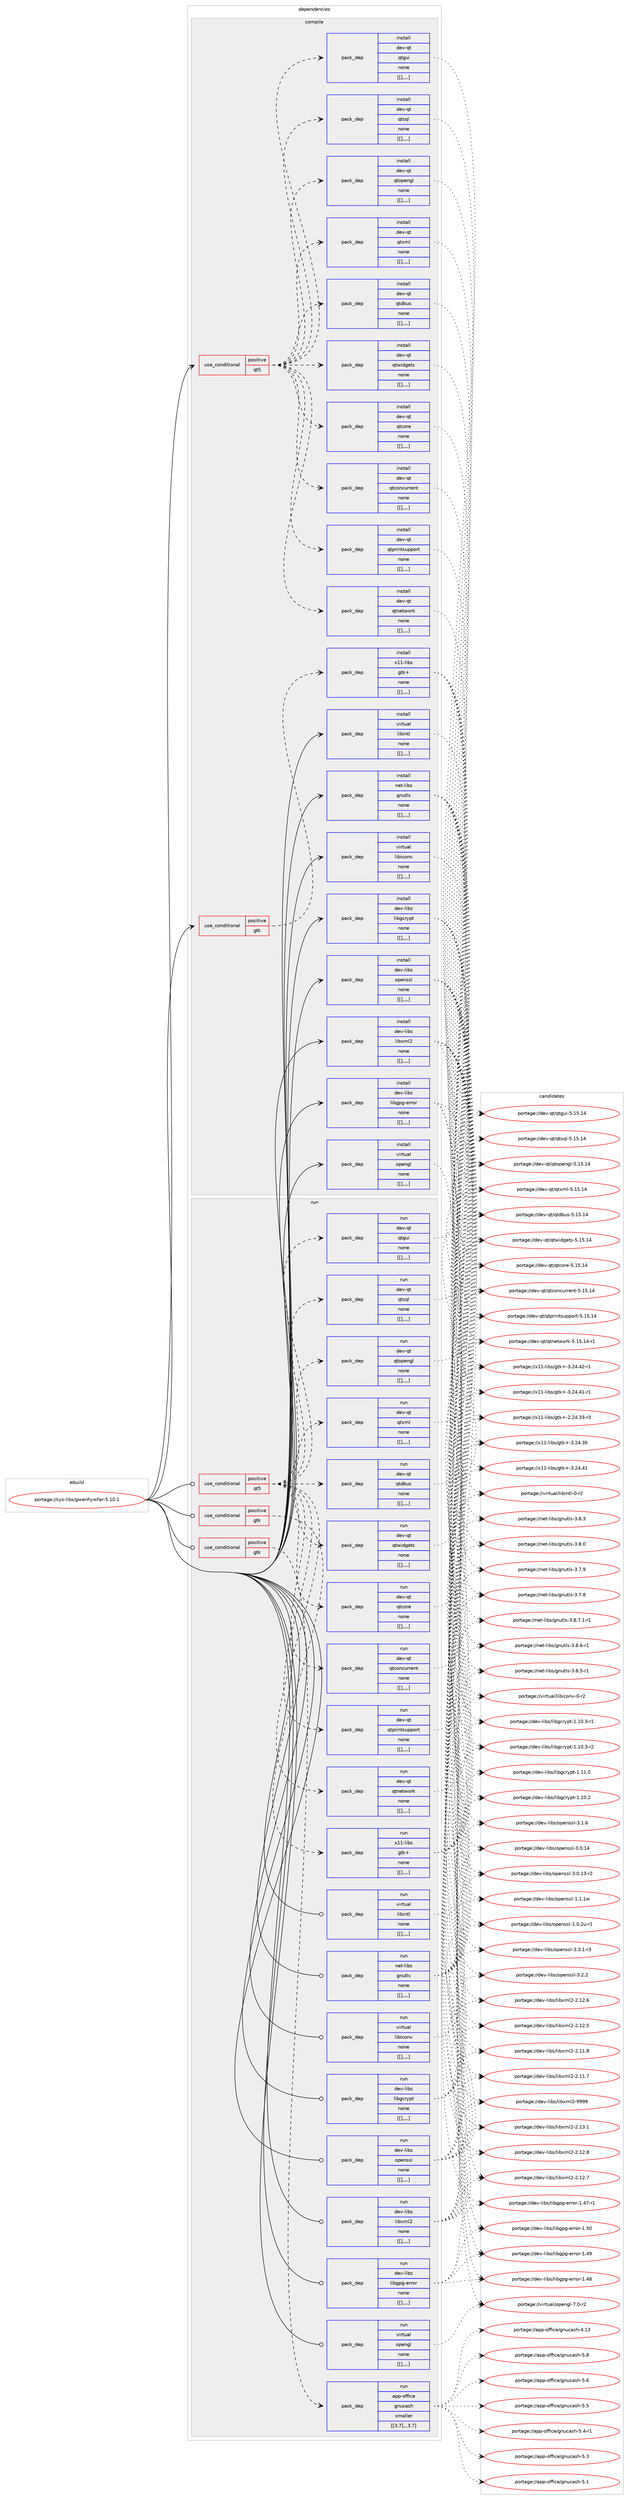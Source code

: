 digraph prolog {

# *************
# Graph options
# *************

newrank=true;
concentrate=true;
compound=true;
graph [rankdir=LR,fontname=Helvetica,fontsize=10,ranksep=1.5];#, ranksep=2.5, nodesep=0.2];
edge  [arrowhead=vee];
node  [fontname=Helvetica,fontsize=10];

# **********
# The ebuild
# **********

subgraph cluster_leftcol {
color=gray;
label=<<i>ebuild</i>>;
id [label="portage://sys-libs/gwenhywfar-5.10.1", color=red, width=4, href="../sys-libs/gwenhywfar-5.10.1.svg"];
}

# ****************
# The dependencies
# ****************

subgraph cluster_midcol {
color=gray;
label=<<i>dependencies</i>>;
subgraph cluster_compile {
fillcolor="#eeeeee";
style=filled;
label=<<i>compile</i>>;
subgraph cond121968 {
dependency458371 [label=<<TABLE BORDER="0" CELLBORDER="1" CELLSPACING="0" CELLPADDING="4"><TR><TD ROWSPAN="3" CELLPADDING="10">use_conditional</TD></TR><TR><TD>positive</TD></TR><TR><TD>gtk</TD></TR></TABLE>>, shape=none, color=red];
subgraph pack333278 {
dependency458372 [label=<<TABLE BORDER="0" CELLBORDER="1" CELLSPACING="0" CELLPADDING="4" WIDTH="220"><TR><TD ROWSPAN="6" CELLPADDING="30">pack_dep</TD></TR><TR><TD WIDTH="110">install</TD></TR><TR><TD>x11-libs</TD></TR><TR><TD>gtk+</TD></TR><TR><TD>none</TD></TR><TR><TD>[[],,,,]</TD></TR></TABLE>>, shape=none, color=blue];
}
dependency458371:e -> dependency458372:w [weight=20,style="dashed",arrowhead="vee"];
}
id:e -> dependency458371:w [weight=20,style="solid",arrowhead="vee"];
subgraph cond121969 {
dependency458373 [label=<<TABLE BORDER="0" CELLBORDER="1" CELLSPACING="0" CELLPADDING="4"><TR><TD ROWSPAN="3" CELLPADDING="10">use_conditional</TD></TR><TR><TD>positive</TD></TR><TR><TD>qt5</TD></TR></TABLE>>, shape=none, color=red];
subgraph pack333279 {
dependency458374 [label=<<TABLE BORDER="0" CELLBORDER="1" CELLSPACING="0" CELLPADDING="4" WIDTH="220"><TR><TD ROWSPAN="6" CELLPADDING="30">pack_dep</TD></TR><TR><TD WIDTH="110">install</TD></TR><TR><TD>dev-qt</TD></TR><TR><TD>qtconcurrent</TD></TR><TR><TD>none</TD></TR><TR><TD>[[],,,,]</TD></TR></TABLE>>, shape=none, color=blue];
}
dependency458373:e -> dependency458374:w [weight=20,style="dashed",arrowhead="vee"];
subgraph pack333280 {
dependency458375 [label=<<TABLE BORDER="0" CELLBORDER="1" CELLSPACING="0" CELLPADDING="4" WIDTH="220"><TR><TD ROWSPAN="6" CELLPADDING="30">pack_dep</TD></TR><TR><TD WIDTH="110">install</TD></TR><TR><TD>dev-qt</TD></TR><TR><TD>qtcore</TD></TR><TR><TD>none</TD></TR><TR><TD>[[],,,,]</TD></TR></TABLE>>, shape=none, color=blue];
}
dependency458373:e -> dependency458375:w [weight=20,style="dashed",arrowhead="vee"];
subgraph pack333281 {
dependency458376 [label=<<TABLE BORDER="0" CELLBORDER="1" CELLSPACING="0" CELLPADDING="4" WIDTH="220"><TR><TD ROWSPAN="6" CELLPADDING="30">pack_dep</TD></TR><TR><TD WIDTH="110">install</TD></TR><TR><TD>dev-qt</TD></TR><TR><TD>qtdbus</TD></TR><TR><TD>none</TD></TR><TR><TD>[[],,,,]</TD></TR></TABLE>>, shape=none, color=blue];
}
dependency458373:e -> dependency458376:w [weight=20,style="dashed",arrowhead="vee"];
subgraph pack333282 {
dependency458377 [label=<<TABLE BORDER="0" CELLBORDER="1" CELLSPACING="0" CELLPADDING="4" WIDTH="220"><TR><TD ROWSPAN="6" CELLPADDING="30">pack_dep</TD></TR><TR><TD WIDTH="110">install</TD></TR><TR><TD>dev-qt</TD></TR><TR><TD>qtgui</TD></TR><TR><TD>none</TD></TR><TR><TD>[[],,,,]</TD></TR></TABLE>>, shape=none, color=blue];
}
dependency458373:e -> dependency458377:w [weight=20,style="dashed",arrowhead="vee"];
subgraph pack333283 {
dependency458378 [label=<<TABLE BORDER="0" CELLBORDER="1" CELLSPACING="0" CELLPADDING="4" WIDTH="220"><TR><TD ROWSPAN="6" CELLPADDING="30">pack_dep</TD></TR><TR><TD WIDTH="110">install</TD></TR><TR><TD>dev-qt</TD></TR><TR><TD>qtnetwork</TD></TR><TR><TD>none</TD></TR><TR><TD>[[],,,,]</TD></TR></TABLE>>, shape=none, color=blue];
}
dependency458373:e -> dependency458378:w [weight=20,style="dashed",arrowhead="vee"];
subgraph pack333284 {
dependency458379 [label=<<TABLE BORDER="0" CELLBORDER="1" CELLSPACING="0" CELLPADDING="4" WIDTH="220"><TR><TD ROWSPAN="6" CELLPADDING="30">pack_dep</TD></TR><TR><TD WIDTH="110">install</TD></TR><TR><TD>dev-qt</TD></TR><TR><TD>qtopengl</TD></TR><TR><TD>none</TD></TR><TR><TD>[[],,,,]</TD></TR></TABLE>>, shape=none, color=blue];
}
dependency458373:e -> dependency458379:w [weight=20,style="dashed",arrowhead="vee"];
subgraph pack333285 {
dependency458380 [label=<<TABLE BORDER="0" CELLBORDER="1" CELLSPACING="0" CELLPADDING="4" WIDTH="220"><TR><TD ROWSPAN="6" CELLPADDING="30">pack_dep</TD></TR><TR><TD WIDTH="110">install</TD></TR><TR><TD>dev-qt</TD></TR><TR><TD>qtprintsupport</TD></TR><TR><TD>none</TD></TR><TR><TD>[[],,,,]</TD></TR></TABLE>>, shape=none, color=blue];
}
dependency458373:e -> dependency458380:w [weight=20,style="dashed",arrowhead="vee"];
subgraph pack333286 {
dependency458381 [label=<<TABLE BORDER="0" CELLBORDER="1" CELLSPACING="0" CELLPADDING="4" WIDTH="220"><TR><TD ROWSPAN="6" CELLPADDING="30">pack_dep</TD></TR><TR><TD WIDTH="110">install</TD></TR><TR><TD>dev-qt</TD></TR><TR><TD>qtsql</TD></TR><TR><TD>none</TD></TR><TR><TD>[[],,,,]</TD></TR></TABLE>>, shape=none, color=blue];
}
dependency458373:e -> dependency458381:w [weight=20,style="dashed",arrowhead="vee"];
subgraph pack333287 {
dependency458382 [label=<<TABLE BORDER="0" CELLBORDER="1" CELLSPACING="0" CELLPADDING="4" WIDTH="220"><TR><TD ROWSPAN="6" CELLPADDING="30">pack_dep</TD></TR><TR><TD WIDTH="110">install</TD></TR><TR><TD>dev-qt</TD></TR><TR><TD>qtwidgets</TD></TR><TR><TD>none</TD></TR><TR><TD>[[],,,,]</TD></TR></TABLE>>, shape=none, color=blue];
}
dependency458373:e -> dependency458382:w [weight=20,style="dashed",arrowhead="vee"];
subgraph pack333288 {
dependency458383 [label=<<TABLE BORDER="0" CELLBORDER="1" CELLSPACING="0" CELLPADDING="4" WIDTH="220"><TR><TD ROWSPAN="6" CELLPADDING="30">pack_dep</TD></TR><TR><TD WIDTH="110">install</TD></TR><TR><TD>dev-qt</TD></TR><TR><TD>qtxml</TD></TR><TR><TD>none</TD></TR><TR><TD>[[],,,,]</TD></TR></TABLE>>, shape=none, color=blue];
}
dependency458373:e -> dependency458383:w [weight=20,style="dashed",arrowhead="vee"];
}
id:e -> dependency458373:w [weight=20,style="solid",arrowhead="vee"];
subgraph pack333289 {
dependency458384 [label=<<TABLE BORDER="0" CELLBORDER="1" CELLSPACING="0" CELLPADDING="4" WIDTH="220"><TR><TD ROWSPAN="6" CELLPADDING="30">pack_dep</TD></TR><TR><TD WIDTH="110">install</TD></TR><TR><TD>dev-libs</TD></TR><TR><TD>libgcrypt</TD></TR><TR><TD>none</TD></TR><TR><TD>[[],,,,]</TD></TR></TABLE>>, shape=none, color=blue];
}
id:e -> dependency458384:w [weight=20,style="solid",arrowhead="vee"];
subgraph pack333290 {
dependency458385 [label=<<TABLE BORDER="0" CELLBORDER="1" CELLSPACING="0" CELLPADDING="4" WIDTH="220"><TR><TD ROWSPAN="6" CELLPADDING="30">pack_dep</TD></TR><TR><TD WIDTH="110">install</TD></TR><TR><TD>dev-libs</TD></TR><TR><TD>libgpg-error</TD></TR><TR><TD>none</TD></TR><TR><TD>[[],,,,]</TD></TR></TABLE>>, shape=none, color=blue];
}
id:e -> dependency458385:w [weight=20,style="solid",arrowhead="vee"];
subgraph pack333291 {
dependency458386 [label=<<TABLE BORDER="0" CELLBORDER="1" CELLSPACING="0" CELLPADDING="4" WIDTH="220"><TR><TD ROWSPAN="6" CELLPADDING="30">pack_dep</TD></TR><TR><TD WIDTH="110">install</TD></TR><TR><TD>dev-libs</TD></TR><TR><TD>libxml2</TD></TR><TR><TD>none</TD></TR><TR><TD>[[],,,,]</TD></TR></TABLE>>, shape=none, color=blue];
}
id:e -> dependency458386:w [weight=20,style="solid",arrowhead="vee"];
subgraph pack333292 {
dependency458387 [label=<<TABLE BORDER="0" CELLBORDER="1" CELLSPACING="0" CELLPADDING="4" WIDTH="220"><TR><TD ROWSPAN="6" CELLPADDING="30">pack_dep</TD></TR><TR><TD WIDTH="110">install</TD></TR><TR><TD>dev-libs</TD></TR><TR><TD>openssl</TD></TR><TR><TD>none</TD></TR><TR><TD>[[],,,,]</TD></TR></TABLE>>, shape=none, color=blue];
}
id:e -> dependency458387:w [weight=20,style="solid",arrowhead="vee"];
subgraph pack333293 {
dependency458388 [label=<<TABLE BORDER="0" CELLBORDER="1" CELLSPACING="0" CELLPADDING="4" WIDTH="220"><TR><TD ROWSPAN="6" CELLPADDING="30">pack_dep</TD></TR><TR><TD WIDTH="110">install</TD></TR><TR><TD>net-libs</TD></TR><TR><TD>gnutls</TD></TR><TR><TD>none</TD></TR><TR><TD>[[],,,,]</TD></TR></TABLE>>, shape=none, color=blue];
}
id:e -> dependency458388:w [weight=20,style="solid",arrowhead="vee"];
subgraph pack333294 {
dependency458389 [label=<<TABLE BORDER="0" CELLBORDER="1" CELLSPACING="0" CELLPADDING="4" WIDTH="220"><TR><TD ROWSPAN="6" CELLPADDING="30">pack_dep</TD></TR><TR><TD WIDTH="110">install</TD></TR><TR><TD>virtual</TD></TR><TR><TD>libiconv</TD></TR><TR><TD>none</TD></TR><TR><TD>[[],,,,]</TD></TR></TABLE>>, shape=none, color=blue];
}
id:e -> dependency458389:w [weight=20,style="solid",arrowhead="vee"];
subgraph pack333295 {
dependency458390 [label=<<TABLE BORDER="0" CELLBORDER="1" CELLSPACING="0" CELLPADDING="4" WIDTH="220"><TR><TD ROWSPAN="6" CELLPADDING="30">pack_dep</TD></TR><TR><TD WIDTH="110">install</TD></TR><TR><TD>virtual</TD></TR><TR><TD>libintl</TD></TR><TR><TD>none</TD></TR><TR><TD>[[],,,,]</TD></TR></TABLE>>, shape=none, color=blue];
}
id:e -> dependency458390:w [weight=20,style="solid",arrowhead="vee"];
subgraph pack333296 {
dependency458391 [label=<<TABLE BORDER="0" CELLBORDER="1" CELLSPACING="0" CELLPADDING="4" WIDTH="220"><TR><TD ROWSPAN="6" CELLPADDING="30">pack_dep</TD></TR><TR><TD WIDTH="110">install</TD></TR><TR><TD>virtual</TD></TR><TR><TD>opengl</TD></TR><TR><TD>none</TD></TR><TR><TD>[[],,,,]</TD></TR></TABLE>>, shape=none, color=blue];
}
id:e -> dependency458391:w [weight=20,style="solid",arrowhead="vee"];
}
subgraph cluster_compileandrun {
fillcolor="#eeeeee";
style=filled;
label=<<i>compile and run</i>>;
}
subgraph cluster_run {
fillcolor="#eeeeee";
style=filled;
label=<<i>run</i>>;
subgraph cond121970 {
dependency458392 [label=<<TABLE BORDER="0" CELLBORDER="1" CELLSPACING="0" CELLPADDING="4"><TR><TD ROWSPAN="3" CELLPADDING="10">use_conditional</TD></TR><TR><TD>positive</TD></TR><TR><TD>gtk</TD></TR></TABLE>>, shape=none, color=red];
subgraph pack333297 {
dependency458393 [label=<<TABLE BORDER="0" CELLBORDER="1" CELLSPACING="0" CELLPADDING="4" WIDTH="220"><TR><TD ROWSPAN="6" CELLPADDING="30">pack_dep</TD></TR><TR><TD WIDTH="110">run</TD></TR><TR><TD>x11-libs</TD></TR><TR><TD>gtk+</TD></TR><TR><TD>none</TD></TR><TR><TD>[[],,,,]</TD></TR></TABLE>>, shape=none, color=blue];
}
dependency458392:e -> dependency458393:w [weight=20,style="dashed",arrowhead="vee"];
}
id:e -> dependency458392:w [weight=20,style="solid",arrowhead="odot"];
subgraph cond121971 {
dependency458394 [label=<<TABLE BORDER="0" CELLBORDER="1" CELLSPACING="0" CELLPADDING="4"><TR><TD ROWSPAN="3" CELLPADDING="10">use_conditional</TD></TR><TR><TD>positive</TD></TR><TR><TD>gtk</TD></TR></TABLE>>, shape=none, color=red];
subgraph pack333298 {
dependency458395 [label=<<TABLE BORDER="0" CELLBORDER="1" CELLSPACING="0" CELLPADDING="4" WIDTH="220"><TR><TD ROWSPAN="6" CELLPADDING="30">pack_dep</TD></TR><TR><TD WIDTH="110">run</TD></TR><TR><TD>app-office</TD></TR><TR><TD>gnucash</TD></TR><TR><TD>smaller</TD></TR><TR><TD>[[3,7],,,3.7]</TD></TR></TABLE>>, shape=none, color=blue];
}
dependency458394:e -> dependency458395:w [weight=20,style="dashed",arrowhead="vee"];
}
id:e -> dependency458394:w [weight=20,style="solid",arrowhead="odot"];
subgraph cond121972 {
dependency458396 [label=<<TABLE BORDER="0" CELLBORDER="1" CELLSPACING="0" CELLPADDING="4"><TR><TD ROWSPAN="3" CELLPADDING="10">use_conditional</TD></TR><TR><TD>positive</TD></TR><TR><TD>qt5</TD></TR></TABLE>>, shape=none, color=red];
subgraph pack333299 {
dependency458397 [label=<<TABLE BORDER="0" CELLBORDER="1" CELLSPACING="0" CELLPADDING="4" WIDTH="220"><TR><TD ROWSPAN="6" CELLPADDING="30">pack_dep</TD></TR><TR><TD WIDTH="110">run</TD></TR><TR><TD>dev-qt</TD></TR><TR><TD>qtconcurrent</TD></TR><TR><TD>none</TD></TR><TR><TD>[[],,,,]</TD></TR></TABLE>>, shape=none, color=blue];
}
dependency458396:e -> dependency458397:w [weight=20,style="dashed",arrowhead="vee"];
subgraph pack333300 {
dependency458398 [label=<<TABLE BORDER="0" CELLBORDER="1" CELLSPACING="0" CELLPADDING="4" WIDTH="220"><TR><TD ROWSPAN="6" CELLPADDING="30">pack_dep</TD></TR><TR><TD WIDTH="110">run</TD></TR><TR><TD>dev-qt</TD></TR><TR><TD>qtcore</TD></TR><TR><TD>none</TD></TR><TR><TD>[[],,,,]</TD></TR></TABLE>>, shape=none, color=blue];
}
dependency458396:e -> dependency458398:w [weight=20,style="dashed",arrowhead="vee"];
subgraph pack333301 {
dependency458399 [label=<<TABLE BORDER="0" CELLBORDER="1" CELLSPACING="0" CELLPADDING="4" WIDTH="220"><TR><TD ROWSPAN="6" CELLPADDING="30">pack_dep</TD></TR><TR><TD WIDTH="110">run</TD></TR><TR><TD>dev-qt</TD></TR><TR><TD>qtdbus</TD></TR><TR><TD>none</TD></TR><TR><TD>[[],,,,]</TD></TR></TABLE>>, shape=none, color=blue];
}
dependency458396:e -> dependency458399:w [weight=20,style="dashed",arrowhead="vee"];
subgraph pack333302 {
dependency458400 [label=<<TABLE BORDER="0" CELLBORDER="1" CELLSPACING="0" CELLPADDING="4" WIDTH="220"><TR><TD ROWSPAN="6" CELLPADDING="30">pack_dep</TD></TR><TR><TD WIDTH="110">run</TD></TR><TR><TD>dev-qt</TD></TR><TR><TD>qtgui</TD></TR><TR><TD>none</TD></TR><TR><TD>[[],,,,]</TD></TR></TABLE>>, shape=none, color=blue];
}
dependency458396:e -> dependency458400:w [weight=20,style="dashed",arrowhead="vee"];
subgraph pack333303 {
dependency458401 [label=<<TABLE BORDER="0" CELLBORDER="1" CELLSPACING="0" CELLPADDING="4" WIDTH="220"><TR><TD ROWSPAN="6" CELLPADDING="30">pack_dep</TD></TR><TR><TD WIDTH="110">run</TD></TR><TR><TD>dev-qt</TD></TR><TR><TD>qtnetwork</TD></TR><TR><TD>none</TD></TR><TR><TD>[[],,,,]</TD></TR></TABLE>>, shape=none, color=blue];
}
dependency458396:e -> dependency458401:w [weight=20,style="dashed",arrowhead="vee"];
subgraph pack333304 {
dependency458402 [label=<<TABLE BORDER="0" CELLBORDER="1" CELLSPACING="0" CELLPADDING="4" WIDTH="220"><TR><TD ROWSPAN="6" CELLPADDING="30">pack_dep</TD></TR><TR><TD WIDTH="110">run</TD></TR><TR><TD>dev-qt</TD></TR><TR><TD>qtopengl</TD></TR><TR><TD>none</TD></TR><TR><TD>[[],,,,]</TD></TR></TABLE>>, shape=none, color=blue];
}
dependency458396:e -> dependency458402:w [weight=20,style="dashed",arrowhead="vee"];
subgraph pack333305 {
dependency458403 [label=<<TABLE BORDER="0" CELLBORDER="1" CELLSPACING="0" CELLPADDING="4" WIDTH="220"><TR><TD ROWSPAN="6" CELLPADDING="30">pack_dep</TD></TR><TR><TD WIDTH="110">run</TD></TR><TR><TD>dev-qt</TD></TR><TR><TD>qtprintsupport</TD></TR><TR><TD>none</TD></TR><TR><TD>[[],,,,]</TD></TR></TABLE>>, shape=none, color=blue];
}
dependency458396:e -> dependency458403:w [weight=20,style="dashed",arrowhead="vee"];
subgraph pack333306 {
dependency458404 [label=<<TABLE BORDER="0" CELLBORDER="1" CELLSPACING="0" CELLPADDING="4" WIDTH="220"><TR><TD ROWSPAN="6" CELLPADDING="30">pack_dep</TD></TR><TR><TD WIDTH="110">run</TD></TR><TR><TD>dev-qt</TD></TR><TR><TD>qtsql</TD></TR><TR><TD>none</TD></TR><TR><TD>[[],,,,]</TD></TR></TABLE>>, shape=none, color=blue];
}
dependency458396:e -> dependency458404:w [weight=20,style="dashed",arrowhead="vee"];
subgraph pack333307 {
dependency458405 [label=<<TABLE BORDER="0" CELLBORDER="1" CELLSPACING="0" CELLPADDING="4" WIDTH="220"><TR><TD ROWSPAN="6" CELLPADDING="30">pack_dep</TD></TR><TR><TD WIDTH="110">run</TD></TR><TR><TD>dev-qt</TD></TR><TR><TD>qtwidgets</TD></TR><TR><TD>none</TD></TR><TR><TD>[[],,,,]</TD></TR></TABLE>>, shape=none, color=blue];
}
dependency458396:e -> dependency458405:w [weight=20,style="dashed",arrowhead="vee"];
subgraph pack333308 {
dependency458406 [label=<<TABLE BORDER="0" CELLBORDER="1" CELLSPACING="0" CELLPADDING="4" WIDTH="220"><TR><TD ROWSPAN="6" CELLPADDING="30">pack_dep</TD></TR><TR><TD WIDTH="110">run</TD></TR><TR><TD>dev-qt</TD></TR><TR><TD>qtxml</TD></TR><TR><TD>none</TD></TR><TR><TD>[[],,,,]</TD></TR></TABLE>>, shape=none, color=blue];
}
dependency458396:e -> dependency458406:w [weight=20,style="dashed",arrowhead="vee"];
}
id:e -> dependency458396:w [weight=20,style="solid",arrowhead="odot"];
subgraph pack333309 {
dependency458407 [label=<<TABLE BORDER="0" CELLBORDER="1" CELLSPACING="0" CELLPADDING="4" WIDTH="220"><TR><TD ROWSPAN="6" CELLPADDING="30">pack_dep</TD></TR><TR><TD WIDTH="110">run</TD></TR><TR><TD>dev-libs</TD></TR><TR><TD>libgcrypt</TD></TR><TR><TD>none</TD></TR><TR><TD>[[],,,,]</TD></TR></TABLE>>, shape=none, color=blue];
}
id:e -> dependency458407:w [weight=20,style="solid",arrowhead="odot"];
subgraph pack333310 {
dependency458408 [label=<<TABLE BORDER="0" CELLBORDER="1" CELLSPACING="0" CELLPADDING="4" WIDTH="220"><TR><TD ROWSPAN="6" CELLPADDING="30">pack_dep</TD></TR><TR><TD WIDTH="110">run</TD></TR><TR><TD>dev-libs</TD></TR><TR><TD>libgpg-error</TD></TR><TR><TD>none</TD></TR><TR><TD>[[],,,,]</TD></TR></TABLE>>, shape=none, color=blue];
}
id:e -> dependency458408:w [weight=20,style="solid",arrowhead="odot"];
subgraph pack333311 {
dependency458409 [label=<<TABLE BORDER="0" CELLBORDER="1" CELLSPACING="0" CELLPADDING="4" WIDTH="220"><TR><TD ROWSPAN="6" CELLPADDING="30">pack_dep</TD></TR><TR><TD WIDTH="110">run</TD></TR><TR><TD>dev-libs</TD></TR><TR><TD>libxml2</TD></TR><TR><TD>none</TD></TR><TR><TD>[[],,,,]</TD></TR></TABLE>>, shape=none, color=blue];
}
id:e -> dependency458409:w [weight=20,style="solid",arrowhead="odot"];
subgraph pack333312 {
dependency458410 [label=<<TABLE BORDER="0" CELLBORDER="1" CELLSPACING="0" CELLPADDING="4" WIDTH="220"><TR><TD ROWSPAN="6" CELLPADDING="30">pack_dep</TD></TR><TR><TD WIDTH="110">run</TD></TR><TR><TD>dev-libs</TD></TR><TR><TD>openssl</TD></TR><TR><TD>none</TD></TR><TR><TD>[[],,,,]</TD></TR></TABLE>>, shape=none, color=blue];
}
id:e -> dependency458410:w [weight=20,style="solid",arrowhead="odot"];
subgraph pack333313 {
dependency458411 [label=<<TABLE BORDER="0" CELLBORDER="1" CELLSPACING="0" CELLPADDING="4" WIDTH="220"><TR><TD ROWSPAN="6" CELLPADDING="30">pack_dep</TD></TR><TR><TD WIDTH="110">run</TD></TR><TR><TD>net-libs</TD></TR><TR><TD>gnutls</TD></TR><TR><TD>none</TD></TR><TR><TD>[[],,,,]</TD></TR></TABLE>>, shape=none, color=blue];
}
id:e -> dependency458411:w [weight=20,style="solid",arrowhead="odot"];
subgraph pack333314 {
dependency458412 [label=<<TABLE BORDER="0" CELLBORDER="1" CELLSPACING="0" CELLPADDING="4" WIDTH="220"><TR><TD ROWSPAN="6" CELLPADDING="30">pack_dep</TD></TR><TR><TD WIDTH="110">run</TD></TR><TR><TD>virtual</TD></TR><TR><TD>libiconv</TD></TR><TR><TD>none</TD></TR><TR><TD>[[],,,,]</TD></TR></TABLE>>, shape=none, color=blue];
}
id:e -> dependency458412:w [weight=20,style="solid",arrowhead="odot"];
subgraph pack333315 {
dependency458413 [label=<<TABLE BORDER="0" CELLBORDER="1" CELLSPACING="0" CELLPADDING="4" WIDTH="220"><TR><TD ROWSPAN="6" CELLPADDING="30">pack_dep</TD></TR><TR><TD WIDTH="110">run</TD></TR><TR><TD>virtual</TD></TR><TR><TD>libintl</TD></TR><TR><TD>none</TD></TR><TR><TD>[[],,,,]</TD></TR></TABLE>>, shape=none, color=blue];
}
id:e -> dependency458413:w [weight=20,style="solid",arrowhead="odot"];
subgraph pack333316 {
dependency458414 [label=<<TABLE BORDER="0" CELLBORDER="1" CELLSPACING="0" CELLPADDING="4" WIDTH="220"><TR><TD ROWSPAN="6" CELLPADDING="30">pack_dep</TD></TR><TR><TD WIDTH="110">run</TD></TR><TR><TD>virtual</TD></TR><TR><TD>opengl</TD></TR><TR><TD>none</TD></TR><TR><TD>[[],,,,]</TD></TR></TABLE>>, shape=none, color=blue];
}
id:e -> dependency458414:w [weight=20,style="solid",arrowhead="odot"];
}
}

# **************
# The candidates
# **************

subgraph cluster_choices {
rank=same;
color=gray;
label=<<i>candidates</i>>;

subgraph choice333278 {
color=black;
nodesep=1;
choice12049494510810598115471031161074345514650524652504511449 [label="portage://x11-libs/gtk+-3.24.42-r1", color=red, width=4,href="../x11-libs/gtk+-3.24.42-r1.svg"];
choice12049494510810598115471031161074345514650524652494511449 [label="portage://x11-libs/gtk+-3.24.41-r1", color=red, width=4,href="../x11-libs/gtk+-3.24.41-r1.svg"];
choice1204949451081059811547103116107434551465052465249 [label="portage://x11-libs/gtk+-3.24.41", color=red, width=4,href="../x11-libs/gtk+-3.24.41.svg"];
choice1204949451081059811547103116107434551465052465153 [label="portage://x11-libs/gtk+-3.24.35", color=red, width=4,href="../x11-libs/gtk+-3.24.35.svg"];
choice12049494510810598115471031161074345504650524651514511451 [label="portage://x11-libs/gtk+-2.24.33-r3", color=red, width=4,href="../x11-libs/gtk+-2.24.33-r3.svg"];
dependency458372:e -> choice12049494510810598115471031161074345514650524652504511449:w [style=dotted,weight="100"];
dependency458372:e -> choice12049494510810598115471031161074345514650524652494511449:w [style=dotted,weight="100"];
dependency458372:e -> choice1204949451081059811547103116107434551465052465249:w [style=dotted,weight="100"];
dependency458372:e -> choice1204949451081059811547103116107434551465052465153:w [style=dotted,weight="100"];
dependency458372:e -> choice12049494510810598115471031161074345504650524651514511451:w [style=dotted,weight="100"];
}
subgraph choice333279 {
color=black;
nodesep=1;
choice100101118451131164711311699111110991171141141011101164553464953464952 [label="portage://dev-qt/qtconcurrent-5.15.14", color=red, width=4,href="../dev-qt/qtconcurrent-5.15.14.svg"];
dependency458374:e -> choice100101118451131164711311699111110991171141141011101164553464953464952:w [style=dotted,weight="100"];
}
subgraph choice333280 {
color=black;
nodesep=1;
choice1001011184511311647113116991111141014553464953464952 [label="portage://dev-qt/qtcore-5.15.14", color=red, width=4,href="../dev-qt/qtcore-5.15.14.svg"];
dependency458375:e -> choice1001011184511311647113116991111141014553464953464952:w [style=dotted,weight="100"];
}
subgraph choice333281 {
color=black;
nodesep=1;
choice1001011184511311647113116100981171154553464953464952 [label="portage://dev-qt/qtdbus-5.15.14", color=red, width=4,href="../dev-qt/qtdbus-5.15.14.svg"];
dependency458376:e -> choice1001011184511311647113116100981171154553464953464952:w [style=dotted,weight="100"];
}
subgraph choice333282 {
color=black;
nodesep=1;
choice10010111845113116471131161031171054553464953464952 [label="portage://dev-qt/qtgui-5.15.14", color=red, width=4,href="../dev-qt/qtgui-5.15.14.svg"];
dependency458377:e -> choice10010111845113116471131161031171054553464953464952:w [style=dotted,weight="100"];
}
subgraph choice333283 {
color=black;
nodesep=1;
choice100101118451131164711311611010111611911111410745534649534649524511449 [label="portage://dev-qt/qtnetwork-5.15.14-r1", color=red, width=4,href="../dev-qt/qtnetwork-5.15.14-r1.svg"];
dependency458378:e -> choice100101118451131164711311611010111611911111410745534649534649524511449:w [style=dotted,weight="100"];
}
subgraph choice333284 {
color=black;
nodesep=1;
choice10010111845113116471131161111121011101031084553464953464952 [label="portage://dev-qt/qtopengl-5.15.14", color=red, width=4,href="../dev-qt/qtopengl-5.15.14.svg"];
dependency458379:e -> choice10010111845113116471131161111121011101031084553464953464952:w [style=dotted,weight="100"];
}
subgraph choice333285 {
color=black;
nodesep=1;
choice10010111845113116471131161121141051101161151171121121111141164553464953464952 [label="portage://dev-qt/qtprintsupport-5.15.14", color=red, width=4,href="../dev-qt/qtprintsupport-5.15.14.svg"];
dependency458380:e -> choice10010111845113116471131161121141051101161151171121121111141164553464953464952:w [style=dotted,weight="100"];
}
subgraph choice333286 {
color=black;
nodesep=1;
choice10010111845113116471131161151131084553464953464952 [label="portage://dev-qt/qtsql-5.15.14", color=red, width=4,href="../dev-qt/qtsql-5.15.14.svg"];
dependency458381:e -> choice10010111845113116471131161151131084553464953464952:w [style=dotted,weight="100"];
}
subgraph choice333287 {
color=black;
nodesep=1;
choice10010111845113116471131161191051001031011161154553464953464952 [label="portage://dev-qt/qtwidgets-5.15.14", color=red, width=4,href="../dev-qt/qtwidgets-5.15.14.svg"];
dependency458382:e -> choice10010111845113116471131161191051001031011161154553464953464952:w [style=dotted,weight="100"];
}
subgraph choice333288 {
color=black;
nodesep=1;
choice10010111845113116471131161201091084553464953464952 [label="portage://dev-qt/qtxml-5.15.14", color=red, width=4,href="../dev-qt/qtxml-5.15.14.svg"];
dependency458383:e -> choice10010111845113116471131161201091084553464953464952:w [style=dotted,weight="100"];
}
subgraph choice333289 {
color=black;
nodesep=1;
choice100101118451081059811547108105981039911412111211645494649494648 [label="portage://dev-libs/libgcrypt-1.11.0", color=red, width=4,href="../dev-libs/libgcrypt-1.11.0.svg"];
choice1001011184510810598115471081059810399114121112116454946494846514511450 [label="portage://dev-libs/libgcrypt-1.10.3-r2", color=red, width=4,href="../dev-libs/libgcrypt-1.10.3-r2.svg"];
choice1001011184510810598115471081059810399114121112116454946494846514511449 [label="portage://dev-libs/libgcrypt-1.10.3-r1", color=red, width=4,href="../dev-libs/libgcrypt-1.10.3-r1.svg"];
choice100101118451081059811547108105981039911412111211645494649484650 [label="portage://dev-libs/libgcrypt-1.10.2", color=red, width=4,href="../dev-libs/libgcrypt-1.10.2.svg"];
dependency458384:e -> choice100101118451081059811547108105981039911412111211645494649494648:w [style=dotted,weight="100"];
dependency458384:e -> choice1001011184510810598115471081059810399114121112116454946494846514511450:w [style=dotted,weight="100"];
dependency458384:e -> choice1001011184510810598115471081059810399114121112116454946494846514511449:w [style=dotted,weight="100"];
dependency458384:e -> choice100101118451081059811547108105981039911412111211645494649484650:w [style=dotted,weight="100"];
}
subgraph choice333290 {
color=black;
nodesep=1;
choice10010111845108105981154710810598103112103451011141141111144549465348 [label="portage://dev-libs/libgpg-error-1.50", color=red, width=4,href="../dev-libs/libgpg-error-1.50.svg"];
choice10010111845108105981154710810598103112103451011141141111144549465257 [label="portage://dev-libs/libgpg-error-1.49", color=red, width=4,href="../dev-libs/libgpg-error-1.49.svg"];
choice10010111845108105981154710810598103112103451011141141111144549465256 [label="portage://dev-libs/libgpg-error-1.48", color=red, width=4,href="../dev-libs/libgpg-error-1.48.svg"];
choice100101118451081059811547108105981031121034510111411411111445494652554511449 [label="portage://dev-libs/libgpg-error-1.47-r1", color=red, width=4,href="../dev-libs/libgpg-error-1.47-r1.svg"];
dependency458385:e -> choice10010111845108105981154710810598103112103451011141141111144549465348:w [style=dotted,weight="100"];
dependency458385:e -> choice10010111845108105981154710810598103112103451011141141111144549465257:w [style=dotted,weight="100"];
dependency458385:e -> choice10010111845108105981154710810598103112103451011141141111144549465256:w [style=dotted,weight="100"];
dependency458385:e -> choice100101118451081059811547108105981031121034510111411411111445494652554511449:w [style=dotted,weight="100"];
}
subgraph choice333291 {
color=black;
nodesep=1;
choice10010111845108105981154710810598120109108504557575757 [label="portage://dev-libs/libxml2-9999", color=red, width=4,href="../dev-libs/libxml2-9999.svg"];
choice100101118451081059811547108105981201091085045504649514649 [label="portage://dev-libs/libxml2-2.13.1", color=red, width=4,href="../dev-libs/libxml2-2.13.1.svg"];
choice100101118451081059811547108105981201091085045504649504656 [label="portage://dev-libs/libxml2-2.12.8", color=red, width=4,href="../dev-libs/libxml2-2.12.8.svg"];
choice100101118451081059811547108105981201091085045504649504655 [label="portage://dev-libs/libxml2-2.12.7", color=red, width=4,href="../dev-libs/libxml2-2.12.7.svg"];
choice100101118451081059811547108105981201091085045504649504654 [label="portage://dev-libs/libxml2-2.12.6", color=red, width=4,href="../dev-libs/libxml2-2.12.6.svg"];
choice100101118451081059811547108105981201091085045504649504653 [label="portage://dev-libs/libxml2-2.12.5", color=red, width=4,href="../dev-libs/libxml2-2.12.5.svg"];
choice100101118451081059811547108105981201091085045504649494656 [label="portage://dev-libs/libxml2-2.11.8", color=red, width=4,href="../dev-libs/libxml2-2.11.8.svg"];
choice100101118451081059811547108105981201091085045504649494655 [label="portage://dev-libs/libxml2-2.11.7", color=red, width=4,href="../dev-libs/libxml2-2.11.7.svg"];
dependency458386:e -> choice10010111845108105981154710810598120109108504557575757:w [style=dotted,weight="100"];
dependency458386:e -> choice100101118451081059811547108105981201091085045504649514649:w [style=dotted,weight="100"];
dependency458386:e -> choice100101118451081059811547108105981201091085045504649504656:w [style=dotted,weight="100"];
dependency458386:e -> choice100101118451081059811547108105981201091085045504649504655:w [style=dotted,weight="100"];
dependency458386:e -> choice100101118451081059811547108105981201091085045504649504654:w [style=dotted,weight="100"];
dependency458386:e -> choice100101118451081059811547108105981201091085045504649504653:w [style=dotted,weight="100"];
dependency458386:e -> choice100101118451081059811547108105981201091085045504649494656:w [style=dotted,weight="100"];
dependency458386:e -> choice100101118451081059811547108105981201091085045504649494655:w [style=dotted,weight="100"];
}
subgraph choice333292 {
color=black;
nodesep=1;
choice1001011184510810598115471111121011101151151084551465146494511451 [label="portage://dev-libs/openssl-3.3.1-r3", color=red, width=4,href="../dev-libs/openssl-3.3.1-r3.svg"];
choice100101118451081059811547111112101110115115108455146504650 [label="portage://dev-libs/openssl-3.2.2", color=red, width=4,href="../dev-libs/openssl-3.2.2.svg"];
choice100101118451081059811547111112101110115115108455146494654 [label="portage://dev-libs/openssl-3.1.6", color=red, width=4,href="../dev-libs/openssl-3.1.6.svg"];
choice10010111845108105981154711111210111011511510845514648464952 [label="portage://dev-libs/openssl-3.0.14", color=red, width=4,href="../dev-libs/openssl-3.0.14.svg"];
choice100101118451081059811547111112101110115115108455146484649514511450 [label="portage://dev-libs/openssl-3.0.13-r2", color=red, width=4,href="../dev-libs/openssl-3.0.13-r2.svg"];
choice100101118451081059811547111112101110115115108454946494649119 [label="portage://dev-libs/openssl-1.1.1w", color=red, width=4,href="../dev-libs/openssl-1.1.1w.svg"];
choice1001011184510810598115471111121011101151151084549464846501174511449 [label="portage://dev-libs/openssl-1.0.2u-r1", color=red, width=4,href="../dev-libs/openssl-1.0.2u-r1.svg"];
dependency458387:e -> choice1001011184510810598115471111121011101151151084551465146494511451:w [style=dotted,weight="100"];
dependency458387:e -> choice100101118451081059811547111112101110115115108455146504650:w [style=dotted,weight="100"];
dependency458387:e -> choice100101118451081059811547111112101110115115108455146494654:w [style=dotted,weight="100"];
dependency458387:e -> choice10010111845108105981154711111210111011511510845514648464952:w [style=dotted,weight="100"];
dependency458387:e -> choice100101118451081059811547111112101110115115108455146484649514511450:w [style=dotted,weight="100"];
dependency458387:e -> choice100101118451081059811547111112101110115115108454946494649119:w [style=dotted,weight="100"];
dependency458387:e -> choice1001011184510810598115471111121011101151151084549464846501174511449:w [style=dotted,weight="100"];
}
subgraph choice333293 {
color=black;
nodesep=1;
choice11010111645108105981154710311011711610811545514656465546494511449 [label="portage://net-libs/gnutls-3.8.7.1-r1", color=red, width=4,href="../net-libs/gnutls-3.8.7.1-r1.svg"];
choice1101011164510810598115471031101171161081154551465646544511449 [label="portage://net-libs/gnutls-3.8.6-r1", color=red, width=4,href="../net-libs/gnutls-3.8.6-r1.svg"];
choice1101011164510810598115471031101171161081154551465646534511449 [label="portage://net-libs/gnutls-3.8.5-r1", color=red, width=4,href="../net-libs/gnutls-3.8.5-r1.svg"];
choice110101116451081059811547103110117116108115455146564651 [label="portage://net-libs/gnutls-3.8.3", color=red, width=4,href="../net-libs/gnutls-3.8.3.svg"];
choice110101116451081059811547103110117116108115455146564648 [label="portage://net-libs/gnutls-3.8.0", color=red, width=4,href="../net-libs/gnutls-3.8.0.svg"];
choice110101116451081059811547103110117116108115455146554657 [label="portage://net-libs/gnutls-3.7.9", color=red, width=4,href="../net-libs/gnutls-3.7.9.svg"];
choice110101116451081059811547103110117116108115455146554656 [label="portage://net-libs/gnutls-3.7.8", color=red, width=4,href="../net-libs/gnutls-3.7.8.svg"];
dependency458388:e -> choice11010111645108105981154710311011711610811545514656465546494511449:w [style=dotted,weight="100"];
dependency458388:e -> choice1101011164510810598115471031101171161081154551465646544511449:w [style=dotted,weight="100"];
dependency458388:e -> choice1101011164510810598115471031101171161081154551465646534511449:w [style=dotted,weight="100"];
dependency458388:e -> choice110101116451081059811547103110117116108115455146564651:w [style=dotted,weight="100"];
dependency458388:e -> choice110101116451081059811547103110117116108115455146564648:w [style=dotted,weight="100"];
dependency458388:e -> choice110101116451081059811547103110117116108115455146554657:w [style=dotted,weight="100"];
dependency458388:e -> choice110101116451081059811547103110117116108115455146554656:w [style=dotted,weight="100"];
}
subgraph choice333294 {
color=black;
nodesep=1;
choice1181051141161179710847108105981059911111011845484511450 [label="portage://virtual/libiconv-0-r2", color=red, width=4,href="../virtual/libiconv-0-r2.svg"];
dependency458389:e -> choice1181051141161179710847108105981059911111011845484511450:w [style=dotted,weight="100"];
}
subgraph choice333295 {
color=black;
nodesep=1;
choice11810511411611797108471081059810511011610845484511450 [label="portage://virtual/libintl-0-r2", color=red, width=4,href="../virtual/libintl-0-r2.svg"];
dependency458390:e -> choice11810511411611797108471081059810511011610845484511450:w [style=dotted,weight="100"];
}
subgraph choice333296 {
color=black;
nodesep=1;
choice1181051141161179710847111112101110103108455546484511450 [label="portage://virtual/opengl-7.0-r2", color=red, width=4,href="../virtual/opengl-7.0-r2.svg"];
dependency458391:e -> choice1181051141161179710847111112101110103108455546484511450:w [style=dotted,weight="100"];
}
subgraph choice333297 {
color=black;
nodesep=1;
choice12049494510810598115471031161074345514650524652504511449 [label="portage://x11-libs/gtk+-3.24.42-r1", color=red, width=4,href="../x11-libs/gtk+-3.24.42-r1.svg"];
choice12049494510810598115471031161074345514650524652494511449 [label="portage://x11-libs/gtk+-3.24.41-r1", color=red, width=4,href="../x11-libs/gtk+-3.24.41-r1.svg"];
choice1204949451081059811547103116107434551465052465249 [label="portage://x11-libs/gtk+-3.24.41", color=red, width=4,href="../x11-libs/gtk+-3.24.41.svg"];
choice1204949451081059811547103116107434551465052465153 [label="portage://x11-libs/gtk+-3.24.35", color=red, width=4,href="../x11-libs/gtk+-3.24.35.svg"];
choice12049494510810598115471031161074345504650524651514511451 [label="portage://x11-libs/gtk+-2.24.33-r3", color=red, width=4,href="../x11-libs/gtk+-2.24.33-r3.svg"];
dependency458393:e -> choice12049494510810598115471031161074345514650524652504511449:w [style=dotted,weight="100"];
dependency458393:e -> choice12049494510810598115471031161074345514650524652494511449:w [style=dotted,weight="100"];
dependency458393:e -> choice1204949451081059811547103116107434551465052465249:w [style=dotted,weight="100"];
dependency458393:e -> choice1204949451081059811547103116107434551465052465153:w [style=dotted,weight="100"];
dependency458393:e -> choice12049494510810598115471031161074345504650524651514511451:w [style=dotted,weight="100"];
}
subgraph choice333298 {
color=black;
nodesep=1;
choice97112112451111021021059910147103110117999711510445534656 [label="portage://app-office/gnucash-5.8", color=red, width=4,href="../app-office/gnucash-5.8.svg"];
choice97112112451111021021059910147103110117999711510445534654 [label="portage://app-office/gnucash-5.6", color=red, width=4,href="../app-office/gnucash-5.6.svg"];
choice97112112451111021021059910147103110117999711510445534653 [label="portage://app-office/gnucash-5.5", color=red, width=4,href="../app-office/gnucash-5.5.svg"];
choice971121124511110210210599101471031101179997115104455346524511449 [label="portage://app-office/gnucash-5.4-r1", color=red, width=4,href="../app-office/gnucash-5.4-r1.svg"];
choice97112112451111021021059910147103110117999711510445534651 [label="portage://app-office/gnucash-5.3", color=red, width=4,href="../app-office/gnucash-5.3.svg"];
choice97112112451111021021059910147103110117999711510445534649 [label="portage://app-office/gnucash-5.1", color=red, width=4,href="../app-office/gnucash-5.1.svg"];
choice9711211245111102102105991014710311011799971151044552464951 [label="portage://app-office/gnucash-4.13", color=red, width=4,href="../app-office/gnucash-4.13.svg"];
dependency458395:e -> choice97112112451111021021059910147103110117999711510445534656:w [style=dotted,weight="100"];
dependency458395:e -> choice97112112451111021021059910147103110117999711510445534654:w [style=dotted,weight="100"];
dependency458395:e -> choice97112112451111021021059910147103110117999711510445534653:w [style=dotted,weight="100"];
dependency458395:e -> choice971121124511110210210599101471031101179997115104455346524511449:w [style=dotted,weight="100"];
dependency458395:e -> choice97112112451111021021059910147103110117999711510445534651:w [style=dotted,weight="100"];
dependency458395:e -> choice97112112451111021021059910147103110117999711510445534649:w [style=dotted,weight="100"];
dependency458395:e -> choice9711211245111102102105991014710311011799971151044552464951:w [style=dotted,weight="100"];
}
subgraph choice333299 {
color=black;
nodesep=1;
choice100101118451131164711311699111110991171141141011101164553464953464952 [label="portage://dev-qt/qtconcurrent-5.15.14", color=red, width=4,href="../dev-qt/qtconcurrent-5.15.14.svg"];
dependency458397:e -> choice100101118451131164711311699111110991171141141011101164553464953464952:w [style=dotted,weight="100"];
}
subgraph choice333300 {
color=black;
nodesep=1;
choice1001011184511311647113116991111141014553464953464952 [label="portage://dev-qt/qtcore-5.15.14", color=red, width=4,href="../dev-qt/qtcore-5.15.14.svg"];
dependency458398:e -> choice1001011184511311647113116991111141014553464953464952:w [style=dotted,weight="100"];
}
subgraph choice333301 {
color=black;
nodesep=1;
choice1001011184511311647113116100981171154553464953464952 [label="portage://dev-qt/qtdbus-5.15.14", color=red, width=4,href="../dev-qt/qtdbus-5.15.14.svg"];
dependency458399:e -> choice1001011184511311647113116100981171154553464953464952:w [style=dotted,weight="100"];
}
subgraph choice333302 {
color=black;
nodesep=1;
choice10010111845113116471131161031171054553464953464952 [label="portage://dev-qt/qtgui-5.15.14", color=red, width=4,href="../dev-qt/qtgui-5.15.14.svg"];
dependency458400:e -> choice10010111845113116471131161031171054553464953464952:w [style=dotted,weight="100"];
}
subgraph choice333303 {
color=black;
nodesep=1;
choice100101118451131164711311611010111611911111410745534649534649524511449 [label="portage://dev-qt/qtnetwork-5.15.14-r1", color=red, width=4,href="../dev-qt/qtnetwork-5.15.14-r1.svg"];
dependency458401:e -> choice100101118451131164711311611010111611911111410745534649534649524511449:w [style=dotted,weight="100"];
}
subgraph choice333304 {
color=black;
nodesep=1;
choice10010111845113116471131161111121011101031084553464953464952 [label="portage://dev-qt/qtopengl-5.15.14", color=red, width=4,href="../dev-qt/qtopengl-5.15.14.svg"];
dependency458402:e -> choice10010111845113116471131161111121011101031084553464953464952:w [style=dotted,weight="100"];
}
subgraph choice333305 {
color=black;
nodesep=1;
choice10010111845113116471131161121141051101161151171121121111141164553464953464952 [label="portage://dev-qt/qtprintsupport-5.15.14", color=red, width=4,href="../dev-qt/qtprintsupport-5.15.14.svg"];
dependency458403:e -> choice10010111845113116471131161121141051101161151171121121111141164553464953464952:w [style=dotted,weight="100"];
}
subgraph choice333306 {
color=black;
nodesep=1;
choice10010111845113116471131161151131084553464953464952 [label="portage://dev-qt/qtsql-5.15.14", color=red, width=4,href="../dev-qt/qtsql-5.15.14.svg"];
dependency458404:e -> choice10010111845113116471131161151131084553464953464952:w [style=dotted,weight="100"];
}
subgraph choice333307 {
color=black;
nodesep=1;
choice10010111845113116471131161191051001031011161154553464953464952 [label="portage://dev-qt/qtwidgets-5.15.14", color=red, width=4,href="../dev-qt/qtwidgets-5.15.14.svg"];
dependency458405:e -> choice10010111845113116471131161191051001031011161154553464953464952:w [style=dotted,weight="100"];
}
subgraph choice333308 {
color=black;
nodesep=1;
choice10010111845113116471131161201091084553464953464952 [label="portage://dev-qt/qtxml-5.15.14", color=red, width=4,href="../dev-qt/qtxml-5.15.14.svg"];
dependency458406:e -> choice10010111845113116471131161201091084553464953464952:w [style=dotted,weight="100"];
}
subgraph choice333309 {
color=black;
nodesep=1;
choice100101118451081059811547108105981039911412111211645494649494648 [label="portage://dev-libs/libgcrypt-1.11.0", color=red, width=4,href="../dev-libs/libgcrypt-1.11.0.svg"];
choice1001011184510810598115471081059810399114121112116454946494846514511450 [label="portage://dev-libs/libgcrypt-1.10.3-r2", color=red, width=4,href="../dev-libs/libgcrypt-1.10.3-r2.svg"];
choice1001011184510810598115471081059810399114121112116454946494846514511449 [label="portage://dev-libs/libgcrypt-1.10.3-r1", color=red, width=4,href="../dev-libs/libgcrypt-1.10.3-r1.svg"];
choice100101118451081059811547108105981039911412111211645494649484650 [label="portage://dev-libs/libgcrypt-1.10.2", color=red, width=4,href="../dev-libs/libgcrypt-1.10.2.svg"];
dependency458407:e -> choice100101118451081059811547108105981039911412111211645494649494648:w [style=dotted,weight="100"];
dependency458407:e -> choice1001011184510810598115471081059810399114121112116454946494846514511450:w [style=dotted,weight="100"];
dependency458407:e -> choice1001011184510810598115471081059810399114121112116454946494846514511449:w [style=dotted,weight="100"];
dependency458407:e -> choice100101118451081059811547108105981039911412111211645494649484650:w [style=dotted,weight="100"];
}
subgraph choice333310 {
color=black;
nodesep=1;
choice10010111845108105981154710810598103112103451011141141111144549465348 [label="portage://dev-libs/libgpg-error-1.50", color=red, width=4,href="../dev-libs/libgpg-error-1.50.svg"];
choice10010111845108105981154710810598103112103451011141141111144549465257 [label="portage://dev-libs/libgpg-error-1.49", color=red, width=4,href="../dev-libs/libgpg-error-1.49.svg"];
choice10010111845108105981154710810598103112103451011141141111144549465256 [label="portage://dev-libs/libgpg-error-1.48", color=red, width=4,href="../dev-libs/libgpg-error-1.48.svg"];
choice100101118451081059811547108105981031121034510111411411111445494652554511449 [label="portage://dev-libs/libgpg-error-1.47-r1", color=red, width=4,href="../dev-libs/libgpg-error-1.47-r1.svg"];
dependency458408:e -> choice10010111845108105981154710810598103112103451011141141111144549465348:w [style=dotted,weight="100"];
dependency458408:e -> choice10010111845108105981154710810598103112103451011141141111144549465257:w [style=dotted,weight="100"];
dependency458408:e -> choice10010111845108105981154710810598103112103451011141141111144549465256:w [style=dotted,weight="100"];
dependency458408:e -> choice100101118451081059811547108105981031121034510111411411111445494652554511449:w [style=dotted,weight="100"];
}
subgraph choice333311 {
color=black;
nodesep=1;
choice10010111845108105981154710810598120109108504557575757 [label="portage://dev-libs/libxml2-9999", color=red, width=4,href="../dev-libs/libxml2-9999.svg"];
choice100101118451081059811547108105981201091085045504649514649 [label="portage://dev-libs/libxml2-2.13.1", color=red, width=4,href="../dev-libs/libxml2-2.13.1.svg"];
choice100101118451081059811547108105981201091085045504649504656 [label="portage://dev-libs/libxml2-2.12.8", color=red, width=4,href="../dev-libs/libxml2-2.12.8.svg"];
choice100101118451081059811547108105981201091085045504649504655 [label="portage://dev-libs/libxml2-2.12.7", color=red, width=4,href="../dev-libs/libxml2-2.12.7.svg"];
choice100101118451081059811547108105981201091085045504649504654 [label="portage://dev-libs/libxml2-2.12.6", color=red, width=4,href="../dev-libs/libxml2-2.12.6.svg"];
choice100101118451081059811547108105981201091085045504649504653 [label="portage://dev-libs/libxml2-2.12.5", color=red, width=4,href="../dev-libs/libxml2-2.12.5.svg"];
choice100101118451081059811547108105981201091085045504649494656 [label="portage://dev-libs/libxml2-2.11.8", color=red, width=4,href="../dev-libs/libxml2-2.11.8.svg"];
choice100101118451081059811547108105981201091085045504649494655 [label="portage://dev-libs/libxml2-2.11.7", color=red, width=4,href="../dev-libs/libxml2-2.11.7.svg"];
dependency458409:e -> choice10010111845108105981154710810598120109108504557575757:w [style=dotted,weight="100"];
dependency458409:e -> choice100101118451081059811547108105981201091085045504649514649:w [style=dotted,weight="100"];
dependency458409:e -> choice100101118451081059811547108105981201091085045504649504656:w [style=dotted,weight="100"];
dependency458409:e -> choice100101118451081059811547108105981201091085045504649504655:w [style=dotted,weight="100"];
dependency458409:e -> choice100101118451081059811547108105981201091085045504649504654:w [style=dotted,weight="100"];
dependency458409:e -> choice100101118451081059811547108105981201091085045504649504653:w [style=dotted,weight="100"];
dependency458409:e -> choice100101118451081059811547108105981201091085045504649494656:w [style=dotted,weight="100"];
dependency458409:e -> choice100101118451081059811547108105981201091085045504649494655:w [style=dotted,weight="100"];
}
subgraph choice333312 {
color=black;
nodesep=1;
choice1001011184510810598115471111121011101151151084551465146494511451 [label="portage://dev-libs/openssl-3.3.1-r3", color=red, width=4,href="../dev-libs/openssl-3.3.1-r3.svg"];
choice100101118451081059811547111112101110115115108455146504650 [label="portage://dev-libs/openssl-3.2.2", color=red, width=4,href="../dev-libs/openssl-3.2.2.svg"];
choice100101118451081059811547111112101110115115108455146494654 [label="portage://dev-libs/openssl-3.1.6", color=red, width=4,href="../dev-libs/openssl-3.1.6.svg"];
choice10010111845108105981154711111210111011511510845514648464952 [label="portage://dev-libs/openssl-3.0.14", color=red, width=4,href="../dev-libs/openssl-3.0.14.svg"];
choice100101118451081059811547111112101110115115108455146484649514511450 [label="portage://dev-libs/openssl-3.0.13-r2", color=red, width=4,href="../dev-libs/openssl-3.0.13-r2.svg"];
choice100101118451081059811547111112101110115115108454946494649119 [label="portage://dev-libs/openssl-1.1.1w", color=red, width=4,href="../dev-libs/openssl-1.1.1w.svg"];
choice1001011184510810598115471111121011101151151084549464846501174511449 [label="portage://dev-libs/openssl-1.0.2u-r1", color=red, width=4,href="../dev-libs/openssl-1.0.2u-r1.svg"];
dependency458410:e -> choice1001011184510810598115471111121011101151151084551465146494511451:w [style=dotted,weight="100"];
dependency458410:e -> choice100101118451081059811547111112101110115115108455146504650:w [style=dotted,weight="100"];
dependency458410:e -> choice100101118451081059811547111112101110115115108455146494654:w [style=dotted,weight="100"];
dependency458410:e -> choice10010111845108105981154711111210111011511510845514648464952:w [style=dotted,weight="100"];
dependency458410:e -> choice100101118451081059811547111112101110115115108455146484649514511450:w [style=dotted,weight="100"];
dependency458410:e -> choice100101118451081059811547111112101110115115108454946494649119:w [style=dotted,weight="100"];
dependency458410:e -> choice1001011184510810598115471111121011101151151084549464846501174511449:w [style=dotted,weight="100"];
}
subgraph choice333313 {
color=black;
nodesep=1;
choice11010111645108105981154710311011711610811545514656465546494511449 [label="portage://net-libs/gnutls-3.8.7.1-r1", color=red, width=4,href="../net-libs/gnutls-3.8.7.1-r1.svg"];
choice1101011164510810598115471031101171161081154551465646544511449 [label="portage://net-libs/gnutls-3.8.6-r1", color=red, width=4,href="../net-libs/gnutls-3.8.6-r1.svg"];
choice1101011164510810598115471031101171161081154551465646534511449 [label="portage://net-libs/gnutls-3.8.5-r1", color=red, width=4,href="../net-libs/gnutls-3.8.5-r1.svg"];
choice110101116451081059811547103110117116108115455146564651 [label="portage://net-libs/gnutls-3.8.3", color=red, width=4,href="../net-libs/gnutls-3.8.3.svg"];
choice110101116451081059811547103110117116108115455146564648 [label="portage://net-libs/gnutls-3.8.0", color=red, width=4,href="../net-libs/gnutls-3.8.0.svg"];
choice110101116451081059811547103110117116108115455146554657 [label="portage://net-libs/gnutls-3.7.9", color=red, width=4,href="../net-libs/gnutls-3.7.9.svg"];
choice110101116451081059811547103110117116108115455146554656 [label="portage://net-libs/gnutls-3.7.8", color=red, width=4,href="../net-libs/gnutls-3.7.8.svg"];
dependency458411:e -> choice11010111645108105981154710311011711610811545514656465546494511449:w [style=dotted,weight="100"];
dependency458411:e -> choice1101011164510810598115471031101171161081154551465646544511449:w [style=dotted,weight="100"];
dependency458411:e -> choice1101011164510810598115471031101171161081154551465646534511449:w [style=dotted,weight="100"];
dependency458411:e -> choice110101116451081059811547103110117116108115455146564651:w [style=dotted,weight="100"];
dependency458411:e -> choice110101116451081059811547103110117116108115455146564648:w [style=dotted,weight="100"];
dependency458411:e -> choice110101116451081059811547103110117116108115455146554657:w [style=dotted,weight="100"];
dependency458411:e -> choice110101116451081059811547103110117116108115455146554656:w [style=dotted,weight="100"];
}
subgraph choice333314 {
color=black;
nodesep=1;
choice1181051141161179710847108105981059911111011845484511450 [label="portage://virtual/libiconv-0-r2", color=red, width=4,href="../virtual/libiconv-0-r2.svg"];
dependency458412:e -> choice1181051141161179710847108105981059911111011845484511450:w [style=dotted,weight="100"];
}
subgraph choice333315 {
color=black;
nodesep=1;
choice11810511411611797108471081059810511011610845484511450 [label="portage://virtual/libintl-0-r2", color=red, width=4,href="../virtual/libintl-0-r2.svg"];
dependency458413:e -> choice11810511411611797108471081059810511011610845484511450:w [style=dotted,weight="100"];
}
subgraph choice333316 {
color=black;
nodesep=1;
choice1181051141161179710847111112101110103108455546484511450 [label="portage://virtual/opengl-7.0-r2", color=red, width=4,href="../virtual/opengl-7.0-r2.svg"];
dependency458414:e -> choice1181051141161179710847111112101110103108455546484511450:w [style=dotted,weight="100"];
}
}

}
